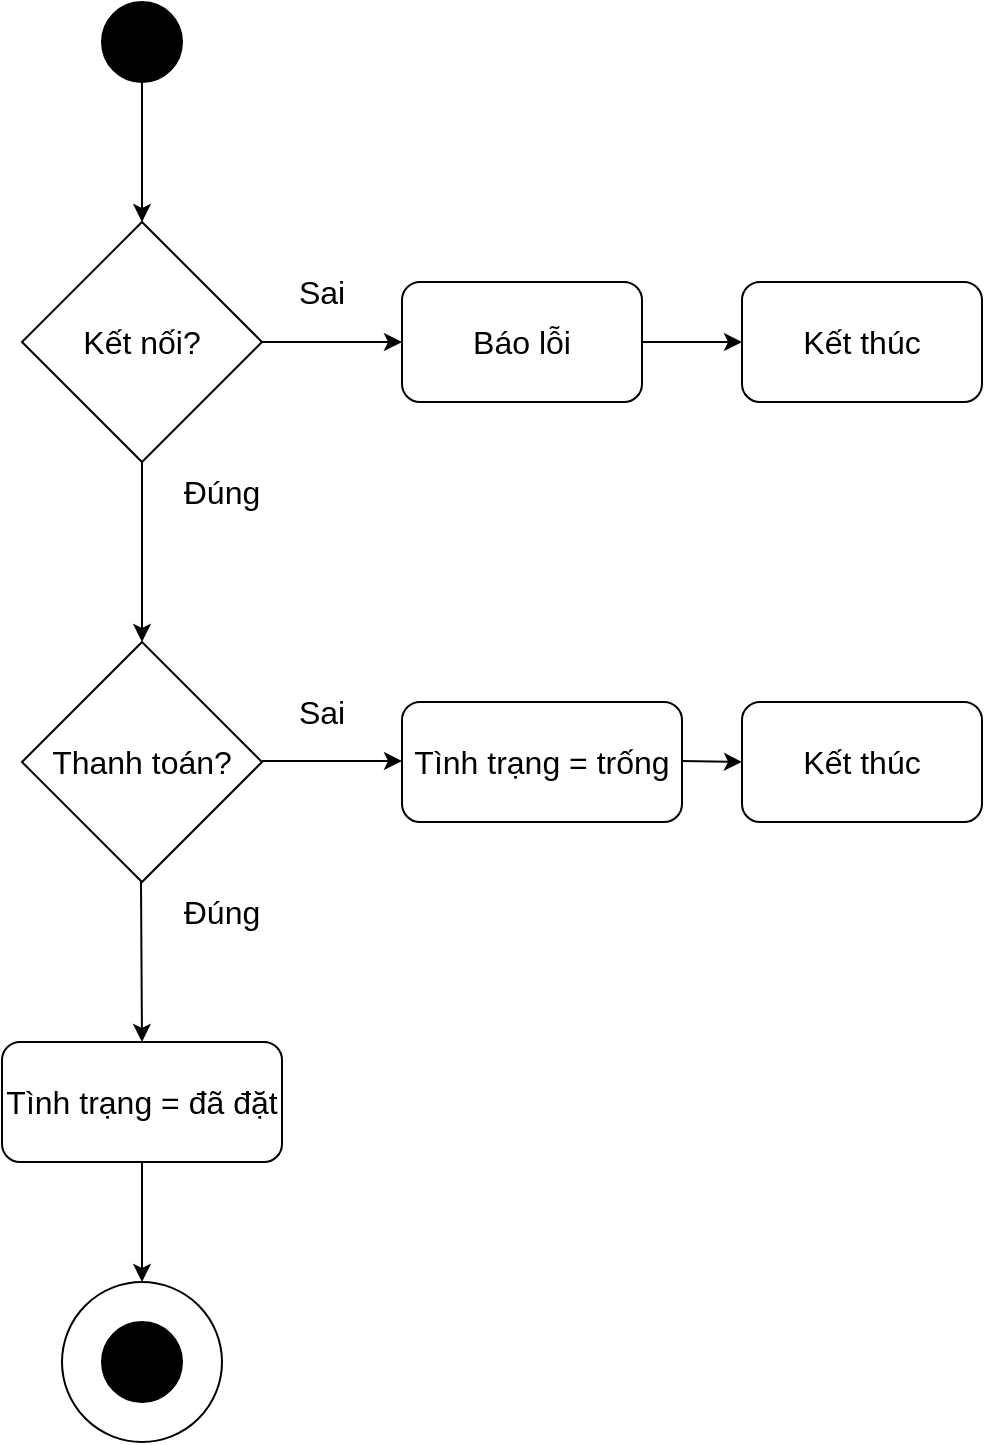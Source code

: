 <mxfile version="21.1.2" type="device">
  <diagram name="Page-1" id="241bsgXST8A_y6YQLVeH">
    <mxGraphModel dx="1036" dy="614" grid="1" gridSize="10" guides="1" tooltips="1" connect="1" arrows="1" fold="1" page="1" pageScale="1" pageWidth="850" pageHeight="1100" math="0" shadow="0">
      <root>
        <mxCell id="0" />
        <mxCell id="1" parent="0" />
        <mxCell id="OfMdzqr5ypLAUo6au57f-1" value="" style="endArrow=classic;html=1;rounded=0;exitX=0.5;exitY=1;exitDx=0;exitDy=0;entryX=0.5;entryY=0;entryDx=0;entryDy=0;" edge="1" parent="1">
          <mxGeometry width="50" height="50" relative="1" as="geometry">
            <mxPoint x="420" y="40" as="sourcePoint" />
            <mxPoint x="420" y="110" as="targetPoint" />
          </mxGeometry>
        </mxCell>
        <mxCell id="OfMdzqr5ypLAUo6au57f-2" value="" style="ellipse;whiteSpace=wrap;html=1;aspect=fixed;fillColor=#000000;fillStyle=auto;" vertex="1" parent="1">
          <mxGeometry x="400" width="40" height="40" as="geometry" />
        </mxCell>
        <mxCell id="OfMdzqr5ypLAUo6au57f-3" value="Kết thúc" style="rounded=1;whiteSpace=wrap;html=1;fontSize=16;" vertex="1" parent="1">
          <mxGeometry x="720" y="140" width="120" height="60" as="geometry" />
        </mxCell>
        <mxCell id="OfMdzqr5ypLAUo6au57f-4" value="Báo lỗi" style="rounded=1;whiteSpace=wrap;html=1;fontSize=16;" vertex="1" parent="1">
          <mxGeometry x="550" y="140" width="120" height="60" as="geometry" />
        </mxCell>
        <mxCell id="OfMdzqr5ypLAUo6au57f-5" value="" style="endArrow=classic;html=1;rounded=0;exitX=1;exitY=0.5;exitDx=0;exitDy=0;entryX=0;entryY=0.5;entryDx=0;entryDy=0;" edge="1" parent="1" source="OfMdzqr5ypLAUo6au57f-4" target="OfMdzqr5ypLAUo6au57f-3">
          <mxGeometry width="50" height="50" relative="1" as="geometry">
            <mxPoint x="400" y="180" as="sourcePoint" />
            <mxPoint x="450" y="130" as="targetPoint" />
          </mxGeometry>
        </mxCell>
        <mxCell id="OfMdzqr5ypLAUo6au57f-6" value="Kết nối?" style="rhombus;whiteSpace=wrap;html=1;fontSize=16;" vertex="1" parent="1">
          <mxGeometry x="360" y="110" width="120" height="120" as="geometry" />
        </mxCell>
        <mxCell id="OfMdzqr5ypLAUo6au57f-7" value="" style="endArrow=classic;html=1;rounded=0;exitX=1;exitY=0.5;exitDx=0;exitDy=0;entryX=0;entryY=0.5;entryDx=0;entryDy=0;" edge="1" parent="1" source="OfMdzqr5ypLAUo6au57f-6" target="OfMdzqr5ypLAUo6au57f-4">
          <mxGeometry width="50" height="50" relative="1" as="geometry">
            <mxPoint x="400" y="340" as="sourcePoint" />
            <mxPoint x="450" y="290" as="targetPoint" />
          </mxGeometry>
        </mxCell>
        <mxCell id="OfMdzqr5ypLAUo6au57f-8" value="Sai" style="text;html=1;strokeColor=none;fillColor=none;align=center;verticalAlign=middle;whiteSpace=wrap;rounded=0;fontSize=16;" vertex="1" parent="1">
          <mxGeometry x="480" y="130" width="60" height="30" as="geometry" />
        </mxCell>
        <mxCell id="OfMdzqr5ypLAUo6au57f-9" value="" style="endArrow=classic;html=1;rounded=0;exitX=0.5;exitY=1;exitDx=0;exitDy=0;" edge="1" parent="1" source="OfMdzqr5ypLAUo6au57f-6">
          <mxGeometry width="50" height="50" relative="1" as="geometry">
            <mxPoint x="440" y="270" as="sourcePoint" />
            <mxPoint x="420" y="320" as="targetPoint" />
          </mxGeometry>
        </mxCell>
        <mxCell id="OfMdzqr5ypLAUo6au57f-13" value="Đúng" style="text;html=1;strokeColor=none;fillColor=none;align=center;verticalAlign=middle;whiteSpace=wrap;rounded=0;fontSize=16;" vertex="1" parent="1">
          <mxGeometry x="430" y="230" width="60" height="30" as="geometry" />
        </mxCell>
        <mxCell id="OfMdzqr5ypLAUo6au57f-14" value="Thanh toán?" style="rhombus;whiteSpace=wrap;html=1;fontSize=16;" vertex="1" parent="1">
          <mxGeometry x="360" y="320" width="120" height="120" as="geometry" />
        </mxCell>
        <mxCell id="OfMdzqr5ypLAUo6au57f-15" value="" style="endArrow=classic;html=1;rounded=0;exitX=1;exitY=0.5;exitDx=0;exitDy=0;entryX=0;entryY=0.5;entryDx=0;entryDy=0;" edge="1" parent="1">
          <mxGeometry width="50" height="50" relative="1" as="geometry">
            <mxPoint x="480" y="379.5" as="sourcePoint" />
            <mxPoint x="550" y="379.5" as="targetPoint" />
          </mxGeometry>
        </mxCell>
        <mxCell id="OfMdzqr5ypLAUo6au57f-16" value="Tình trạng = trống" style="rounded=1;whiteSpace=wrap;html=1;fontSize=16;" vertex="1" parent="1">
          <mxGeometry x="550" y="350" width="140" height="60" as="geometry" />
        </mxCell>
        <mxCell id="OfMdzqr5ypLAUo6au57f-17" value="" style="endArrow=classic;html=1;rounded=0;exitX=1;exitY=0.5;exitDx=0;exitDy=0;" edge="1" parent="1">
          <mxGeometry width="50" height="50" relative="1" as="geometry">
            <mxPoint x="690" y="379.5" as="sourcePoint" />
            <mxPoint x="720" y="380" as="targetPoint" />
          </mxGeometry>
        </mxCell>
        <mxCell id="OfMdzqr5ypLAUo6au57f-18" value="Kết thúc" style="rounded=1;whiteSpace=wrap;html=1;fontSize=16;" vertex="1" parent="1">
          <mxGeometry x="720" y="350" width="120" height="60" as="geometry" />
        </mxCell>
        <mxCell id="OfMdzqr5ypLAUo6au57f-19" value="Sai" style="text;html=1;strokeColor=none;fillColor=none;align=center;verticalAlign=middle;whiteSpace=wrap;rounded=0;fontSize=16;" vertex="1" parent="1">
          <mxGeometry x="480" y="340" width="60" height="30" as="geometry" />
        </mxCell>
        <mxCell id="OfMdzqr5ypLAUo6au57f-20" value="" style="endArrow=classic;html=1;rounded=0;exitX=0.5;exitY=1;exitDx=0;exitDy=0;" edge="1" parent="1">
          <mxGeometry width="50" height="50" relative="1" as="geometry">
            <mxPoint x="419.5" y="440" as="sourcePoint" />
            <mxPoint x="420" y="520" as="targetPoint" />
          </mxGeometry>
        </mxCell>
        <mxCell id="OfMdzqr5ypLAUo6au57f-22" value="Tình trạng = đã đặt" style="rounded=1;whiteSpace=wrap;html=1;fontSize=16;" vertex="1" parent="1">
          <mxGeometry x="350" y="520" width="140" height="60" as="geometry" />
        </mxCell>
        <mxCell id="OfMdzqr5ypLAUo6au57f-23" value="" style="endArrow=classic;html=1;rounded=0;exitX=0.5;exitY=1;exitDx=0;exitDy=0;" edge="1" parent="1" source="OfMdzqr5ypLAUo6au57f-22">
          <mxGeometry width="50" height="50" relative="1" as="geometry">
            <mxPoint x="429.5" y="450" as="sourcePoint" />
            <mxPoint x="420" y="640" as="targetPoint" />
          </mxGeometry>
        </mxCell>
        <mxCell id="OfMdzqr5ypLAUo6au57f-24" value="" style="ellipse;whiteSpace=wrap;html=1;aspect=fixed;" vertex="1" parent="1">
          <mxGeometry x="380" y="640" width="80" height="80" as="geometry" />
        </mxCell>
        <mxCell id="OfMdzqr5ypLAUo6au57f-25" value="" style="ellipse;whiteSpace=wrap;html=1;aspect=fixed;fillColor=#000000;fillStyle=auto;" vertex="1" parent="1">
          <mxGeometry x="400" y="660" width="40" height="40" as="geometry" />
        </mxCell>
        <mxCell id="OfMdzqr5ypLAUo6au57f-26" value="Đúng" style="text;html=1;strokeColor=none;fillColor=none;align=center;verticalAlign=middle;whiteSpace=wrap;rounded=0;fontSize=16;" vertex="1" parent="1">
          <mxGeometry x="430" y="440" width="60" height="30" as="geometry" />
        </mxCell>
      </root>
    </mxGraphModel>
  </diagram>
</mxfile>
